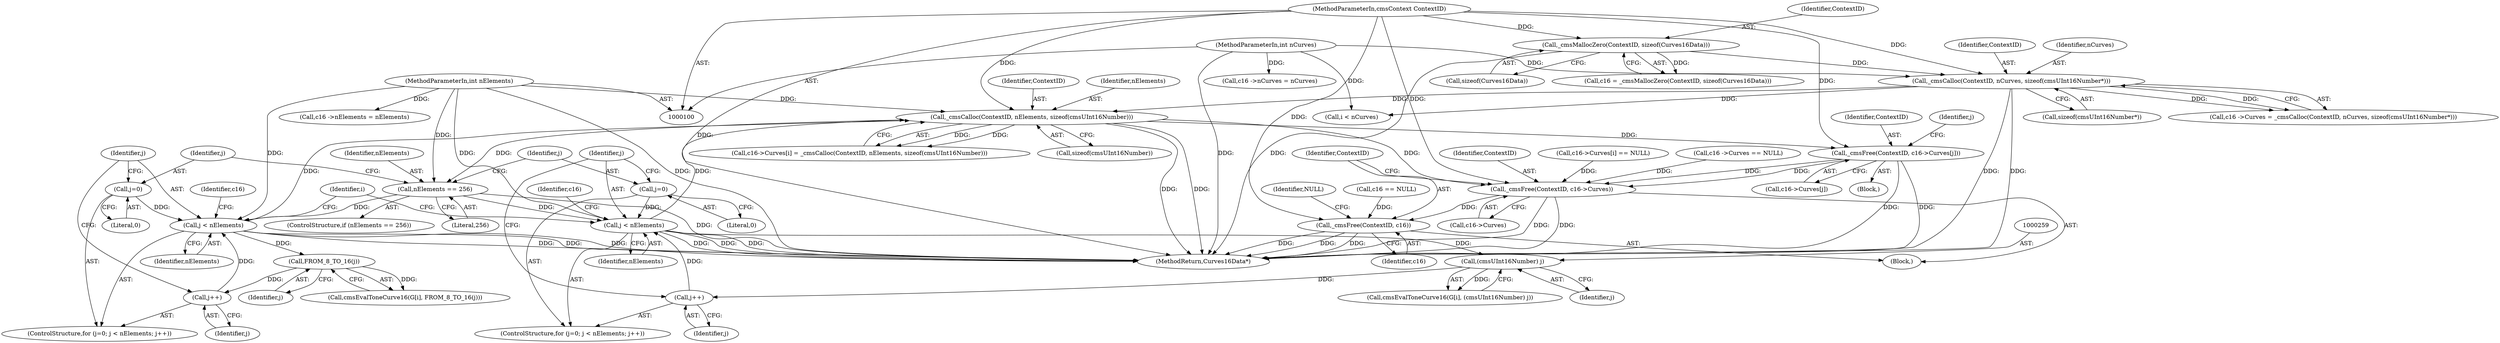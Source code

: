 digraph "0_Little-CMS_91c2db7f2559be504211b283bc3a2c631d6f06d9_2@array" {
"1000188" [label="(Call,_cmsFree(ContextID, c16->Curves[j]))"];
"1000164" [label="(Call,_cmsCalloc(ContextID, nElements, sizeof(cmsUInt16Number)))"];
"1000135" [label="(Call,_cmsCalloc(ContextID, nCurves, sizeof(cmsUInt16Number*)))"];
"1000111" [label="(Call,_cmsMallocZero(ContextID, sizeof(Curves16Data)))"];
"1000101" [label="(MethodParameterIn,cmsContext ContextID)"];
"1000102" [label="(MethodParameterIn,int nCurves)"];
"1000214" [label="(Call,j < nElements)"];
"1000217" [label="(Call,j++)"];
"1000232" [label="(Call,FROM_8_TO_16(j))"];
"1000211" [label="(Call,j=0)"];
"1000206" [label="(Call,nElements == 256)"];
"1000103" [label="(MethodParameterIn,int nElements)"];
"1000240" [label="(Call,j < nElements)"];
"1000237" [label="(Call,j=0)"];
"1000243" [label="(Call,j++)"];
"1000258" [label="(Call,(cmsUInt16Number) j)"];
"1000195" [label="(Call,_cmsFree(ContextID, c16->Curves))"];
"1000200" [label="(Call,_cmsFree(ContextID, c16))"];
"1000188" [label="(Call,_cmsFree(ContextID, c16->Curves[j]))"];
"1000187" [label="(Block,)"];
"1000166" [label="(Identifier,nElements)"];
"1000206" [label="(Call,nElements == 256)"];
"1000177" [label="(Block,)"];
"1000210" [label="(ControlStructure,for (j=0; j < nElements; j++))"];
"1000212" [label="(Identifier,j)"];
"1000239" [label="(Literal,0)"];
"1000121" [label="(Call,c16 ->nCurves = nCurves)"];
"1000137" [label="(Identifier,nCurves)"];
"1000211" [label="(Call,j=0)"];
"1000208" [label="(Literal,256)"];
"1000242" [label="(Identifier,nElements)"];
"1000244" [label="(Identifier,j)"];
"1000111" [label="(Call,_cmsMallocZero(ContextID, sizeof(Curves16Data)))"];
"1000190" [label="(Call,c16->Curves[j])"];
"1000258" [label="(Call,(cmsUInt16Number) j)"];
"1000237" [label="(Call,j=0)"];
"1000218" [label="(Identifier,j)"];
"1000214" [label="(Call,j < nElements)"];
"1000112" [label="(Identifier,ContextID)"];
"1000263" [label="(MethodReturn,Curves16Data*)"];
"1000233" [label="(Identifier,j)"];
"1000240" [label="(Call,j < nElements)"];
"1000202" [label="(Identifier,c16)"];
"1000228" [label="(Call,cmsEvalToneCurve16(G[i], FROM_8_TO_16(j)))"];
"1000217" [label="(Call,j++)"];
"1000113" [label="(Call,sizeof(Curves16Data))"];
"1000158" [label="(Call,c16->Curves[i] = _cmsCalloc(ContextID, nElements, sizeof(cmsUInt16Number)))"];
"1000213" [label="(Literal,0)"];
"1000126" [label="(Call,c16 ->nElements = nElements)"];
"1000189" [label="(Identifier,ContextID)"];
"1000232" [label="(Call,FROM_8_TO_16(j))"];
"1000241" [label="(Identifier,j)"];
"1000207" [label="(Identifier,nElements)"];
"1000201" [label="(Identifier,ContextID)"];
"1000101" [label="(MethodParameterIn,cmsContext ContextID)"];
"1000216" [label="(Identifier,nElements)"];
"1000243" [label="(Call,j++)"];
"1000254" [label="(Call,cmsEvalToneCurve16(G[i], (cmsUInt16Number) j))"];
"1000196" [label="(Identifier,ContextID)"];
"1000200" [label="(Call,_cmsFree(ContextID, c16))"];
"1000135" [label="(Call,_cmsCalloc(ContextID, nCurves, sizeof(cmsUInt16Number*)))"];
"1000170" [label="(Call,c16->Curves[i] == NULL)"];
"1000205" [label="(ControlStructure,if (nElements == 256))"];
"1000238" [label="(Identifier,j)"];
"1000195" [label="(Call,_cmsFree(ContextID, c16->Curves))"];
"1000136" [label="(Identifier,ContextID)"];
"1000103" [label="(MethodParameterIn,int nElements)"];
"1000165" [label="(Identifier,ContextID)"];
"1000224" [label="(Identifier,c16)"];
"1000236" [label="(ControlStructure,for (j=0; j < nElements; j++))"];
"1000204" [label="(Identifier,NULL)"];
"1000131" [label="(Call,c16 ->Curves = _cmsCalloc(ContextID, nCurves, sizeof(cmsUInt16Number*)))"];
"1000215" [label="(Identifier,j)"];
"1000116" [label="(Call,c16 == NULL)"];
"1000186" [label="(Identifier,j)"];
"1000109" [label="(Call,c16 = _cmsMallocZero(ContextID, sizeof(Curves16Data)))"];
"1000167" [label="(Call,sizeof(cmsUInt16Number))"];
"1000250" [label="(Identifier,c16)"];
"1000164" [label="(Call,_cmsCalloc(ContextID, nElements, sizeof(cmsUInt16Number)))"];
"1000141" [label="(Call,c16 ->Curves == NULL)"];
"1000152" [label="(Call,i < nCurves)"];
"1000102" [label="(MethodParameterIn,int nCurves)"];
"1000260" [label="(Identifier,j)"];
"1000156" [label="(Identifier,i)"];
"1000138" [label="(Call,sizeof(cmsUInt16Number*))"];
"1000197" [label="(Call,c16->Curves)"];
"1000188" -> "1000187"  [label="AST: "];
"1000188" -> "1000190"  [label="CFG: "];
"1000189" -> "1000188"  [label="AST: "];
"1000190" -> "1000188"  [label="AST: "];
"1000186" -> "1000188"  [label="CFG: "];
"1000188" -> "1000263"  [label="DDG: "];
"1000188" -> "1000263"  [label="DDG: "];
"1000164" -> "1000188"  [label="DDG: "];
"1000101" -> "1000188"  [label="DDG: "];
"1000188" -> "1000195"  [label="DDG: "];
"1000188" -> "1000195"  [label="DDG: "];
"1000164" -> "1000158"  [label="AST: "];
"1000164" -> "1000167"  [label="CFG: "];
"1000165" -> "1000164"  [label="AST: "];
"1000166" -> "1000164"  [label="AST: "];
"1000167" -> "1000164"  [label="AST: "];
"1000158" -> "1000164"  [label="CFG: "];
"1000164" -> "1000263"  [label="DDG: "];
"1000164" -> "1000263"  [label="DDG: "];
"1000164" -> "1000158"  [label="DDG: "];
"1000164" -> "1000158"  [label="DDG: "];
"1000135" -> "1000164"  [label="DDG: "];
"1000101" -> "1000164"  [label="DDG: "];
"1000214" -> "1000164"  [label="DDG: "];
"1000240" -> "1000164"  [label="DDG: "];
"1000103" -> "1000164"  [label="DDG: "];
"1000164" -> "1000195"  [label="DDG: "];
"1000164" -> "1000206"  [label="DDG: "];
"1000135" -> "1000131"  [label="AST: "];
"1000135" -> "1000138"  [label="CFG: "];
"1000136" -> "1000135"  [label="AST: "];
"1000137" -> "1000135"  [label="AST: "];
"1000138" -> "1000135"  [label="AST: "];
"1000131" -> "1000135"  [label="CFG: "];
"1000135" -> "1000263"  [label="DDG: "];
"1000135" -> "1000263"  [label="DDG: "];
"1000135" -> "1000131"  [label="DDG: "];
"1000135" -> "1000131"  [label="DDG: "];
"1000111" -> "1000135"  [label="DDG: "];
"1000101" -> "1000135"  [label="DDG: "];
"1000102" -> "1000135"  [label="DDG: "];
"1000135" -> "1000152"  [label="DDG: "];
"1000111" -> "1000109"  [label="AST: "];
"1000111" -> "1000113"  [label="CFG: "];
"1000112" -> "1000111"  [label="AST: "];
"1000113" -> "1000111"  [label="AST: "];
"1000109" -> "1000111"  [label="CFG: "];
"1000111" -> "1000263"  [label="DDG: "];
"1000111" -> "1000109"  [label="DDG: "];
"1000101" -> "1000111"  [label="DDG: "];
"1000101" -> "1000100"  [label="AST: "];
"1000101" -> "1000263"  [label="DDG: "];
"1000101" -> "1000195"  [label="DDG: "];
"1000101" -> "1000200"  [label="DDG: "];
"1000102" -> "1000100"  [label="AST: "];
"1000102" -> "1000263"  [label="DDG: "];
"1000102" -> "1000121"  [label="DDG: "];
"1000102" -> "1000152"  [label="DDG: "];
"1000214" -> "1000210"  [label="AST: "];
"1000214" -> "1000216"  [label="CFG: "];
"1000215" -> "1000214"  [label="AST: "];
"1000216" -> "1000214"  [label="AST: "];
"1000224" -> "1000214"  [label="CFG: "];
"1000156" -> "1000214"  [label="CFG: "];
"1000214" -> "1000263"  [label="DDG: "];
"1000214" -> "1000263"  [label="DDG: "];
"1000214" -> "1000263"  [label="DDG: "];
"1000217" -> "1000214"  [label="DDG: "];
"1000211" -> "1000214"  [label="DDG: "];
"1000206" -> "1000214"  [label="DDG: "];
"1000103" -> "1000214"  [label="DDG: "];
"1000214" -> "1000232"  [label="DDG: "];
"1000217" -> "1000210"  [label="AST: "];
"1000217" -> "1000218"  [label="CFG: "];
"1000218" -> "1000217"  [label="AST: "];
"1000215" -> "1000217"  [label="CFG: "];
"1000232" -> "1000217"  [label="DDG: "];
"1000232" -> "1000228"  [label="AST: "];
"1000232" -> "1000233"  [label="CFG: "];
"1000233" -> "1000232"  [label="AST: "];
"1000228" -> "1000232"  [label="CFG: "];
"1000232" -> "1000228"  [label="DDG: "];
"1000211" -> "1000210"  [label="AST: "];
"1000211" -> "1000213"  [label="CFG: "];
"1000212" -> "1000211"  [label="AST: "];
"1000213" -> "1000211"  [label="AST: "];
"1000215" -> "1000211"  [label="CFG: "];
"1000206" -> "1000205"  [label="AST: "];
"1000206" -> "1000208"  [label="CFG: "];
"1000207" -> "1000206"  [label="AST: "];
"1000208" -> "1000206"  [label="AST: "];
"1000212" -> "1000206"  [label="CFG: "];
"1000238" -> "1000206"  [label="CFG: "];
"1000206" -> "1000263"  [label="DDG: "];
"1000103" -> "1000206"  [label="DDG: "];
"1000206" -> "1000240"  [label="DDG: "];
"1000103" -> "1000100"  [label="AST: "];
"1000103" -> "1000263"  [label="DDG: "];
"1000103" -> "1000126"  [label="DDG: "];
"1000103" -> "1000240"  [label="DDG: "];
"1000240" -> "1000236"  [label="AST: "];
"1000240" -> "1000242"  [label="CFG: "];
"1000241" -> "1000240"  [label="AST: "];
"1000242" -> "1000240"  [label="AST: "];
"1000250" -> "1000240"  [label="CFG: "];
"1000156" -> "1000240"  [label="CFG: "];
"1000240" -> "1000263"  [label="DDG: "];
"1000240" -> "1000263"  [label="DDG: "];
"1000240" -> "1000263"  [label="DDG: "];
"1000237" -> "1000240"  [label="DDG: "];
"1000243" -> "1000240"  [label="DDG: "];
"1000240" -> "1000258"  [label="DDG: "];
"1000237" -> "1000236"  [label="AST: "];
"1000237" -> "1000239"  [label="CFG: "];
"1000238" -> "1000237"  [label="AST: "];
"1000239" -> "1000237"  [label="AST: "];
"1000241" -> "1000237"  [label="CFG: "];
"1000243" -> "1000236"  [label="AST: "];
"1000243" -> "1000244"  [label="CFG: "];
"1000244" -> "1000243"  [label="AST: "];
"1000241" -> "1000243"  [label="CFG: "];
"1000258" -> "1000243"  [label="DDG: "];
"1000258" -> "1000254"  [label="AST: "];
"1000258" -> "1000260"  [label="CFG: "];
"1000259" -> "1000258"  [label="AST: "];
"1000260" -> "1000258"  [label="AST: "];
"1000254" -> "1000258"  [label="CFG: "];
"1000258" -> "1000254"  [label="DDG: "];
"1000195" -> "1000177"  [label="AST: "];
"1000195" -> "1000197"  [label="CFG: "];
"1000196" -> "1000195"  [label="AST: "];
"1000197" -> "1000195"  [label="AST: "];
"1000201" -> "1000195"  [label="CFG: "];
"1000195" -> "1000263"  [label="DDG: "];
"1000195" -> "1000263"  [label="DDG: "];
"1000141" -> "1000195"  [label="DDG: "];
"1000170" -> "1000195"  [label="DDG: "];
"1000195" -> "1000200"  [label="DDG: "];
"1000200" -> "1000177"  [label="AST: "];
"1000200" -> "1000202"  [label="CFG: "];
"1000201" -> "1000200"  [label="AST: "];
"1000202" -> "1000200"  [label="AST: "];
"1000204" -> "1000200"  [label="CFG: "];
"1000200" -> "1000263"  [label="DDG: "];
"1000200" -> "1000263"  [label="DDG: "];
"1000200" -> "1000263"  [label="DDG: "];
"1000116" -> "1000200"  [label="DDG: "];
}
